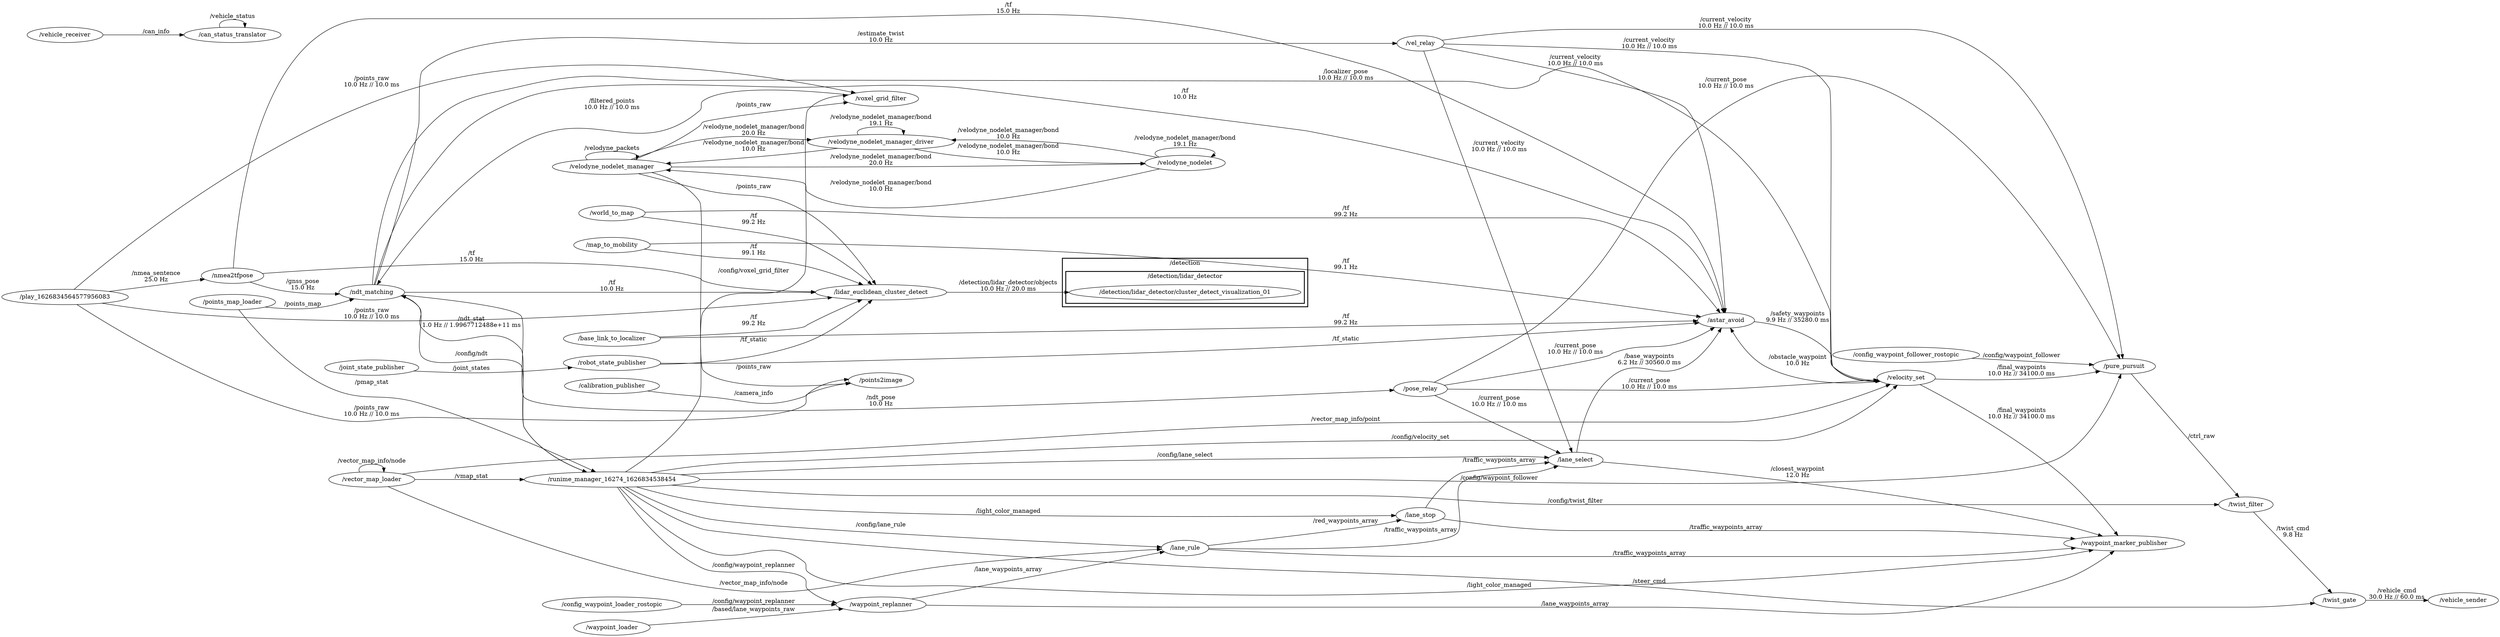 digraph graphname {
	graph [bb="0,0,4735.9,1396",
		compound=True,
		rank=same,
		rankdir=LR,
		ranksep=0.2
	];
	node [label="\N"];
	subgraph cluster___detection {
		graph [bb="1799.6,1076,2251.5,1190",
			compound=True,
			label="/detection",
			lheight=0.21,
			lp="2025.5,1178.5",
			lwidth=0.75,
			rank=same,
			rankdir=LR,
			ranksep=0.2,
			style=bold
		];
		subgraph cluster___detection__lidar_detector {
			graph [bb="1807.6,1084,2243.5,1159",
				compound=True,
				label="/detection/lidar_detector",
				lheight=0.21,
				lp="2025.5,1147.5",
				lwidth=1.85,
				rank=same,
				rankdir=LR,
				ranksep=0.2,
				style=bold
			];
			n___detection__lidar_detector__cluster_detect_visualization_01			 [URL=__detection__lidar_detector__cluster_detect_visualization_01,
				height=0.5,
				label="/detection/lidar_detector/cluster_detect_visualization_01",
				pos="2025.5,1110",
				shape=ellipse,
				tooltip="/detection/lidar_detector/cluster_detect_visualization_01",
				width=5.8314];
		}
	}
	n___twist_filter	 [URL=__twist_filter,
		height=0.5,
		label="/twist_filter",
		pos="4257.8,365",
		shape=ellipse,
		tooltip="/twist_filter",
		width=1.4443];
	n___twist_gate	 [URL=__twist_gate,
		height=0.5,
		label="/twist_gate",
		pos="4436.2,278",
		shape=ellipse,
		tooltip="/twist_gate",
		width=1.3721];
	n___twist_filter -> n___twist_gate	 [URL=topic_3A__twist_cmd,
		colorB=0,
		colorG=0,
		colorR=0,
		label="/twist_cmd\n9.8 Hz",
		lp="4348.3,350",
		penwidth=1,
		pos="e,4406.4,292.54 4288.1,350.24 4318.1,335.59 4364.3,313.07 4397.1,297.07"];
	n___waypoint_marker_publisher	 [URL=__waypoint_marker_publisher,
		height=0.5,
		label="/waypoint_marker_publisher",
		pos="4028.4,189",
		shape=ellipse,
		tooltip="/waypoint_marker_publisher",
		width=3.1233];
	n___points2image	 [URL=__points2image,
		height=0.5,
		label="/points2image",
		pos="569.52,1251",
		shape=ellipse,
		tooltip="/points2image",
		width=1.6971];
	n___voxel_grid_filter	 [URL=__voxel_grid_filter,
		height=0.5,
		label="/voxel_grid_filter",
		pos="569.52,470",
		shape=ellipse,
		tooltip="/voxel_grid_filter",
		width=2.022];
	n___ndt_matching	 [URL=__ndt_matching,
		height=0.5,
		label="/ndt_matching",
		pos="999.3,657",
		shape=ellipse,
		tooltip="/ndt_matching",
		width=1.7151];
	n___voxel_grid_filter -> n___ndt_matching	 [URL=topic_3A__filtered_points,
		colorB=0,
		colorG=255,
		colorR=0,
		label="/filtered_points\n10.0 Hz // 10.0 ms",
		lp="805.86,576",
		penwidth=1,
		pos="e,985.52,639.39 634.28,478.37 703.32,489.4 814.07,513.29 898.36,561 930.45,579.17 960.13,609.77 978.88,631.53"];
	n___lane_rule	 [URL=__lane_rule,
		height=0.5,
		label="/lane_rule",
		pos="2443,194",
		shape=ellipse,
		tooltip="/lane_rule",
		width=1.2818];
	n___lane_rule -> n___waypoint_marker_publisher	 [URL=topic_3A__traffic_waypoints_array,
		label="/traffic_waypoints_array",
		lp="3133.5,173.5",
		penwidth=1,
		pos="e,3929.5,180.4 2485.3,186.72 2537.2,178.42 2628,166 2706.5,166 2706.5,166 2706.5,166 3615.2,166 3718.6,166 3836.3,173.27 3919.6,179.63"];
	n___lane_select	 [URL=__lane_select,
		height=0.5,
		label="/lane_select",
		pos="2996.5,436",
		shape=ellipse,
		tooltip="/lane_select",
		width=1.4443];
	n___lane_rule -> n___lane_select	 [URL=topic_3A__traffic_waypoints_array,
		label="/traffic_waypoints_array",
		lp="2706.5,222.5",
		penwidth=1,
		pos="e,2975.9,419.32 2489.3,194.01 2599.7,195.16 2873.2,204.95 2926.5,273 2939.3,289.33 2926.3,346.94 2934.5,366 2942.1,383.71 2956,400.05 2968.7,412.47"];
	n___lane_stop	 [URL=__lane_stop,
		height=0.5,
		label="/lane_stop",
		pos="2706.5,263",
		shape=ellipse,
		tooltip="/lane_stop",
		width=1.2999];
	n___lane_rule -> n___lane_stop	 [URL=topic_3A__red_waypoints_array,
		label="/red_waypoints_array",
		lp="2567,249.5",
		penwidth=1,
		pos="e,2669.3,251.82 2472.5,207.91 2481.9,211.94 2492.5,216.05 2502.5,219 2558.3,235.49 2574.7,229.02 2631.5,242 2640.6,244.08 2650.2,246.57 2659.5,249.09"];
	n___pure_pursuit	 [URL=__pure_pursuit,
		height=0.5,
		label="/pure_pursuit",
		pos="4028.4,603",
		shape=ellipse,
		tooltip="/pure_pursuit",
		width=1.6068];
	n___pure_pursuit -> n___twist_filter	 [URL=topic_3A__ctrl_raw,
		label="/ctrl_raw",
		lp="4173.3,484.5",
		penwidth=1,
		pos="e,4241.2,382.21 4045.3,585.5 4085.6,543.62 4187.9,437.54 4234.3,389.41"];
	n___play_1626834564577956083	 [URL=__play_1626834564577956083,
		height=0.5,
		label="/play_1626834564577956083",
		pos="116.34,1164",
		shape=ellipse,
		tooltip="/play_1626834564577956083",
		width=3.2317];
	n___play_1626834564577956083 -> n___points2image	 [URL=topic_3A__points_raw,
		colorB=0,
		colorG=255,
		colorR=0,
		label="/points_raw\n10.0 Hz // 10.0 ms",
		lp="333.18,1250",
		penwidth=1,
		pos="e,512.48,1244.5 149.98,1181.3 174.48,1193 208.82,1207.9 240.68,1216 320.78,1236.4 343.49,1226.2 425.68,1235 450.71,1237.7 478.18,1240.7 502.34,1243.4"];
	n___play_1626834564577956083 -> n___voxel_grid_filter	 [URL=topic_3A__points_raw,
		colorB=0,
		colorG=255,
		colorR=0,
		label="/points_raw\n10.0 Hz // 10.0 ms",
		lp="333.18,833",
		penwidth=1,
		pos="e,522.46,483.86 120.8,1146 141.78,1064.5 237.93,726.69 433.68,535 455.72,513.41 486.31,497.92 512.88,487.48"];
	n___lidar_euclidean_cluster_detect	 [URL=__lidar_euclidean_cluster_detect,
		height=0.5,
		label="/lidar_euclidean_cluster_detect",
		pos="1447.4,1110",
		shape=ellipse,
		tooltip="/lidar_euclidean_cluster_detect",
		width=3.34];
	n___play_1626834564577956083 -> n___lidar_euclidean_cluster_detect	 [URL=topic_3A__points_raw,
		colorB=0,
		colorG=255,
		colorR=0,
		label="/points_raw\n10.0 Hz // 10.0 ms",
		lp="805.86,1212",
		penwidth=1,
		pos="e,1389.8,1125.8 175.37,1179.5 195.89,1184.2 219.15,1188.7 240.68,1191 322.43,1199.8 343.46,1191.7 425.68,1191 804.98,1187.6 906.02,1225 1278.2,1152 1312,1145.4 1349.1,1136.4 1380,1128.4"];
	n___nmea2tfpose	 [URL=__nmea2tfpose,
		height=0.5,
		label="/nmea2tfpose",
		pos="569.52,1138",
		shape=ellipse,
		tooltip="/nmea2tfpose",
		width=1.6249];
	n___play_1626834564577956083 -> n___nmea2tfpose	 [URL=topic_3A__nmea_sentence,
		colorB=0,
		colorG=255,
		colorR=0,
		label="/nmea_sentence\n25.0 Hz",
		lp="333.18,1138",
		penwidth=1,
		pos="e,518.17,1129.2 156.69,1147.1 180.63,1137.9 211.84,1127.6 240.68,1123 332.94,1108.2 441.49,1118.4 507.88,1127.7"];
	n___waypoint_replanner	 [URL=__waypoint_replanner,
		height=0.5,
		label="/waypoint_replanner",
		pos="2025.5,77",
		shape=ellipse,
		tooltip="/waypoint_replanner",
		width=2.3109];
	n___waypoint_replanner -> n___waypoint_marker_publisher	 [URL=topic_3A__lane_waypoints_array,
		label="/lane_waypoints_array",
		lp="2996.5,84.5",
		penwidth=1,
		pos="e,4006.4,171.17 2109.1,77 2193.4,77 2327.2,77 2443,77 2443,77 2443,77 3615.2,77 3746.4,77 3784.4,70.101 3907.9,114 3941.2,125.82 3975,147.93 3998.3,165.09"];
	n___waypoint_replanner -> n___lane_rule	 [URL=topic_3A__lane_waypoints_array,
		label="/lane_waypoints_array",
		lp="2321.5,160.5",
		penwidth=1,
		pos="e,2423.5,177.65 2101.5,84.359 2175.8,93.556 2291,113.21 2383.5,153 2394.5,157.74 2405.6,164.67 2415.2,171.49"];
	n___calibration_publisher	 [URL=__calibration_publisher,
		height=0.5,
		label="/calibration_publisher",
		pos="116.34,1291",
		shape=ellipse,
		tooltip="/calibration_publisher",
		width=2.4373];
	n___calibration_publisher -> n___points2image	 [URL=topic_3A__camera_info,
		label="/camera_info",
		lp="333.18,1290.5",
		penwidth=1,
		pos="e,513.93,1258.7 201.13,1286.2 263.35,1282.4 349.86,1276.4 425.68,1269 451.33,1266.5 479.47,1263.1 504,1259.9"];
	n___vehicle_sender	 [URL=__vehicle_sender,
		height=0.5,
		label="/vehicle_sender",
		pos="4670.3,278",
		shape=ellipse,
		tooltip="/vehicle_sender",
		width=1.8234];
	n___twist_gate -> n___vehicle_sender	 [URL=topic_3A__vehicle_cmd,
		colorB=0,
		colorG=255,
		colorR=0,
		label="/vehicle_cmd\n30.0 Hz // 60.0 ms",
		lp="4545.1,293",
		penwidth=1,
		pos="e,4604.3,278 4485.8,278 4517.2,278 4558.4,278 4593.9,278"];
	n___velodyne_nodelet_manager_driver	 [URL=__velodyne_nodelet_manager_driver,
		height=0.5,
		label="/velodyne_nodelet_manager_driver",
		pos="569.52,283",
		shape=ellipse,
		tooltip="/velodyne_nodelet_manager_driver",
		width=3.7733];
	n___velodyne_nodelet_manager_driver -> n___velodyne_nodelet_manager_driver	 [URL=topic_3A__velodyne_nodelet_manager__bond,
		colorB=0,
		colorG=0,
		colorR=0,
		label="/velodyne_nodelet_manager/bond\n19.1 Hz",
		lp="569.52,334",
		penwidth=1,
		pos="e,611.65,300.41 527.38,300.41 519.52,310.09 533.56,319 569.52,319 591.99,319 605.9,315.52 611.25,310.54"];
	n___velodyne_nodelet	 [URL=__velodyne_nodelet,
		height=0.5,
		label="/velodyne_nodelet",
		pos="999.3,274",
		shape=ellipse,
		tooltip="/velodyne_nodelet",
		width=2.0943];
	n___velodyne_nodelet_manager_driver -> n___velodyne_nodelet	 [URL=topic_3A__velodyne_nodelet_manager__bond,
		colorB=0,
		colorG=0,
		colorR=0,
		label="/velodyne_nodelet_manager/bond\n10.0 Hz",
		lp="805.86,308",
		penwidth=1,
		pos="e,938.07,284.58 693.03,290.62 754.77,293.06 830.59,294.01 898.36,289 907.93,288.29 917.97,287.21 927.85,285.95"];
	n___velodyne_nodelet_manager	 [URL=__velodyne_nodelet_manager,
		height=0.5,
		label="/velodyne_nodelet_manager",
		pos="116.34,385",
		shape=ellipse,
		tooltip="/velodyne_nodelet_manager",
		width=3.0692];
	n___velodyne_nodelet_manager_driver -> n___velodyne_nodelet_manager	 [URL=topic_3A__velodyne_nodelet_manager__bond,
		colorB=0,
		colorG=0,
		colorR=0,
		label="/velodyne_nodelet_manager/bond\n10.0 Hz",
		lp="333.18,302",
		penwidth=1,
		pos="e,131.82,366.99 482.38,269.12 414.52,261.8 319,259.31 240.68,287 199.52,301.55 161.58,335.76 138.7,359.64"];
	n___astar_avoid	 [URL=__astar_avoid,
		height=0.5,
		label="/astar_avoid",
		pos="3275.5,894",
		shape=ellipse,
		tooltip="/astar_avoid",
		width=1.4985];
	n___ndt_matching -> n___astar_avoid	 [URL=topic_3A__tf,
		colorB=0,
		colorG=0,
		colorR=0,
		label="/tf\n10.0 Hz",
		lp="2443,869",
		penwidth=1,
		pos="e,3221.7,892.44 1019.5,674.13 1038.8,689.59 1069.6,711.61 1100.2,723 1178.4,752.1 1203.3,739.11 1286.2,748 2016.9,826.31 2200.9,835.59 2934.5,880 3031,885.84 3142.9,889.92 3211.5,892.12"];
	n___runime_manager_16274_1626834538454	 [URL=__runime_manager_16274_1626834538454,
		height=0.5,
		label="/runime_manager_16274_1626834538454",
		pos="1447.4,385",
		shape=ellipse,
		tooltip="/runime_manager_16274_1626834538454",
		width=4.4774];
	n___ndt_matching -> n___runime_manager_16274_1626834538454	 [URL=topic_3A__ndt_stat,
		colorB=0,
		colorG=0,
		colorR=255,
		label="/ndt_stat\n1.0 Hz // 1.9967712488e+11 ms",
		lp="1189.2,597",
		penwidth=1,
		pos="e,1436.1,403.1 1016.9,639.45 1035.7,621.76 1067.4,595.24 1100.2,582 1174.2,552.13 1206.9,594.7 1278.2,559 1346.9,524.64 1403.5,451.04 1430.5,411.47"];
	n___ndt_matching -> n___lidar_euclidean_cluster_detect	 [URL=topic_3A__tf,
		colorB=0,
		colorG=0,
		colorR=0,
		label="/tf\n10.0 Hz",
		lp="1189.2,901",
		penwidth=1,
		pos="e,1439,1092 1004.3,675.17 1015.3,711.62 1045.1,793.82 1100.2,837 1164.9,887.58 1210.3,839.92 1278.2,886 1354.6,937.85 1410.6,1035.6 1434.6,1083"];
	n___velocity_set	 [URL=__velocity_set,
		height=0.5,
		label="/velocity_set",
		pos="3615.2,576",
		shape=ellipse,
		tooltip="/velocity_set",
		width=1.5526];
	n___ndt_matching -> n___velocity_set	 [URL=topic_3A__localizer_pose,
		colorB=0,
		colorG=255,
		colorR=0,
		label="/localizer_pose\n10.0 Hz // 10.0 ms",
		lp="2567,691",
		penwidth=1,
		pos="e,3566.1,584.87 1059.4,661.17 1145.4,666.76 1308.4,676 1447.4,676 1447.4,676 1447.4,676 2996.5,676 3052,676 3412.3,612.44 3556.1,586.66"];
	n___pose_relay	 [URL=__pose_relay,
		height=0.5,
		label="/pose_relay",
		pos="2706.5,618",
		shape=ellipse,
		tooltip="/pose_relay",
		width=1.4263];
	n___ndt_matching -> n___pose_relay	 [URL=topic_3A__ndt_pose,
		colorB=0,
		colorG=0,
		colorR=0,
		label="/ndt_pose\n10.0 Hz",
		lp="2025.5,647",
		penwidth=1,
		pos="e,2655.1,618.51 1060.8,654.75 1194.9,649.91 1523.9,638.43 1799.6,632 2117.6,624.58 2498.5,620.15 2644.9,618.61"];
	n___vel_relay	 [URL=__vel_relay,
		height=0.5,
		label="/vel_relay",
		pos="2706.5,752",
		shape=ellipse,
		tooltip="/vel_relay",
		width=1.2818];
	n___ndt_matching -> n___vel_relay	 [URL=topic_3A__estimate_twist,
		colorB=0,
		colorG=0,
		colorR=0,
		label="/estimate_twist\n10.0 Hz",
		lp="2025.5,752",
		penwidth=1,
		pos="e,2661.3,747.86 1037.7,671.36 1056.3,677.87 1079.2,685.18 1100.2,690 1252,724.78 1291.7,737 1447.4,737 1447.4,737 1447.4,737 2443,737 2514.9,737 2597.8,742.64 2651,747.01"];
	n___velodyne_nodelet -> n___velodyne_nodelet_manager_driver	 [URL=topic_3A__velodyne_nodelet_manager__bond,
		colorB=0,
		colorG=0,
		colorR=0,
		label="/velodyne_nodelet_manager/bond\n10.0 Hz",
		lp="805.86,270",
		penwidth=1,
		pos="e,636.09,267.27 944.02,261.68 929.26,258.92 913.27,256.39 898.36,255 816.49,247.36 795.2,247.11 713.36,255 691.29,257.13 667.57,261.05 645.89,265.3"];
	n___velodyne_nodelet -> n___velodyne_nodelet	 [URL=topic_3A__velodyne_nodelet_manager__bond,
		colorB=0,
		colorG=0,
		colorR=0,
		label="/velodyne_nodelet_manager/bond\n19.1 Hz",
		lp="999.3,325",
		penwidth=1,
		pos="e,1032.1,290.29 966.53,290.29 958.63,300.39 969.55,310 999.3,310 1018.4,310 1029.7,306.06 1033.3,300.57"];
	n___velodyne_nodelet -> n___velodyne_nodelet_manager	 [URL=topic_3A__velodyne_nodelet_manager__bond,
		colorB=0,
		colorG=0,
		colorR=0,
		label="/velodyne_nodelet_manager/bond\n10.0 Hz",
		lp="569.52,412",
		penwidth=1,
		pos="e,215.97,392.9 972.94,290.89 953.16,302.79 925.02,318.12 898.36,327 668.71,403.45 380.85,401.69 226.41,393.48"];
	n___base_link_to_localizer	 [URL=__base_link_to_localizer,
		height=0.5,
		label="/base_link_to_localizer",
		pos="999.3,1048",
		shape=ellipse,
		tooltip="/base_link_to_localizer",
		width=2.5817];
	n___base_link_to_localizer -> n___astar_avoid	 [URL=topic_3A__tf,
		colorB=0,
		colorG=0,
		colorR=0,
		label="/tf\n99.2 Hz",
		lp="2443,1060",
		penwidth=1,
		pos="e,3258.3,911.32 1092.4,1047 1183.1,1046.1 1324.7,1045 1447.4,1045 1447.4,1045 1447.4,1045 2996.5,1045 3101.6,1045 3205.1,960.99 3251,918.29"];
	n___base_link_to_localizer -> n___lidar_euclidean_cluster_detect	 [URL=topic_3A__tf,
		colorB=0,
		colorG=0,
		colorR=0,
		label="/tf\n99.2 Hz",
		lp="1189.2,1094",
		penwidth=1,
		pos="e,1375.2,1095.6 1083.4,1055.8 1138.9,1061.3 1213,1069.4 1278.2,1079 1306.7,1083.2 1337.6,1088.6 1365.2,1093.7"];
	n___astar_avoid -> n___velocity_set	 [URL=topic_3A__safety_waypoints,
		colorB=0,
		colorG=255,
		colorR=0,
		label="/safety_waypoints\n9.9 Hz // 35280.0 ms",
		lp="3409,764",
		penwidth=1,
		pos="e,3560.7,571.7 3302.9,878.44 3317.2,868.75 3333.6,854.92 3342.5,838 3351.7,820.41 3336.9,763.53 3350.5,749 3386.4,710.44 3432.1,769.03 3467.5,730 3486.5,709.05 3456.8,624.23 3475.5,603 3493.9,582.02 3523.3,574.31 3550.4,572.23"];
	n___map_to_mobility	 [URL=__map_to_mobility,
		height=0.5,
		label="/map_to_mobility",
		pos="999.3,906",
		shape=ellipse,
		tooltip="/map_to_mobility",
		width=2.0762];
	n___map_to_mobility -> n___astar_avoid	 [URL=topic_3A__tf,
		colorB=0,
		colorG=0,
		colorR=0,
		label="/tf\n99.1 Hz",
		lp="2443,920",
		penwidth=1,
		pos="e,3230.1,903.87 1074.2,905.46 1163.2,904.87 1316.1,904 1447.4,904 1447.4,904 1447.4,904 2321.5,904 2593.9,904 2662,907.11 2934.5,908 3052.7,908.39 3082.8,918.89 3200.5,908 3206.8,907.42 3213.4,906.56 3219.9,905.55"];
	n___map_to_mobility -> n___lidar_euclidean_cluster_detect	 [URL=topic_3A__tf,
		colorB=0,
		colorG=0,
		colorR=0,
		label="/tf\n99.1 Hz",
		lp="1189.2,974",
		penwidth=1,
		pos="e,1433.1,1091.9 1065.5,914.42 1135.8,924.09 1241.7,940.96 1278.2,959 1340.5,989.71 1397.3,1049.8 1426.6,1084.2"];
	n___waypoint_loader	 [URL=__waypoint_loader,
		height=0.5,
		label="/waypoint_loader",
		pos="1447.4,18",
		shape=ellipse,
		tooltip="/waypoint_loader",
		width=2.004];
	n___waypoint_loader -> n___waypoint_replanner	 [URL=topic_3A__based__lane_waypoints_raw,
		label="/based/lane_waypoints_raw",
		lp="1704.1,60.5",
		penwidth=1,
		pos="e,1950.1,69.305 1514.3,24.826 1619.6,35.573 1824,56.431 1939.9,68.259"];
	n___vector_map_loader	 [URL=__vector_map_loader,
		height=0.5,
		label="/vector_map_loader",
		pos="999.3,487",
		shape=ellipse,
		tooltip="/vector_map_loader",
		width=2.2567];
	n___vector_map_loader -> n___lane_rule	 [URL=topic_3A__vector_map_info__node,
		label="/vector_map_info/node",
		lp="1704.1,222.5",
		penwidth=1,
		pos="e,2398.6,188.45 1064.6,476.05 1074.5,472.39 1084.1,467.51 1092.2,461 1098.1,456.27 1094.8,451.21 1100.2,446 1166.4,382.91 1202.9,395.72 1286.2,358 1432,292 1461.4,253.83 1616.6,215 1899.9,144.14 2254.8,172.65 2388.6,187.33"];
	n___vector_map_loader -> n___vector_map_loader	 [URL=topic_3A__vector_map_info__node,
		label="/vector_map_info/node",
		lp="999.3,530.5",
		penwidth=1,
		pos="e,1032.3,503.66 966.25,503.66 958.91,513.62 969.92,523 999.3,523 1018.1,523 1029.4,519.15 1033.1,513.77"];
	n___vector_map_loader -> n___runime_manager_16274_1626834538454	 [URL=topic_3A__vmap_stat,
		label="/vmap_stat",
		lp="1189.2,486.5",
		penwidth=1,
		pos="e,1409.3,402.62 1076.9,481.63 1133.4,476.53 1211.4,467.03 1278.2,450 1320.4,439.26 1366.4,421.14 1399.8,406.76"];
	n___vector_map_loader -> n___velocity_set	 [URL=topic_3A__vector_map_info__point,
		label="/vector_map_info/point",
		lp="2567,536.5",
		penwidth=1,
		pos="e,3572.6,564.25 1073.9,494.24 1082.8,494.93 1091.7,495.54 1100.2,496 2095.5,549.85 2346.1,513.5 3342.5,539 3398,540.42 3412.3,536.02 3467.5,543 3499.4,547.04 3534.6,554.77 3562.6,561.73"];
	n___runime_manager_16274_1626834538454 -> n___twist_filter	 [URL=topic_3A__config__twist_filter,
		label="/config/twist_filter",
		lp="2996.5,354.5",
		penwidth=1,
		pos="e,4205.9,363.73 1565.5,372.69 1682.2,361.59 1866,347 2025.5,347 2025.5,347 2025.5,347 2996.5,347 3457,347 4012.1,359.15 4195.6,363.48"];
	n___runime_manager_16274_1626834538454 -> n___waypoint_marker_publisher	 [URL=topic_3A__light_color_managed,
		label="/light_color_managed",
		lp="2854,135.5",
		penwidth=1,
		pos="e,3966.2,174 1455.9,366.8 1476.4,324.93 1533.6,222.21 1616.6,181 1739.9,119.83 2716.4,128 2854,128 2854,128 2854,128 3615.2,128 3735.8,128 3874.1,153.75 3956.2,171.79"];
	n___runime_manager_16274_1626834538454 -> n___voxel_grid_filter	 [URL=topic_3A__config__voxel_grid_filter,
		label="/config/voxel_grid_filter",
		lp="999.3,398.5",
		penwidth=1,
		pos="e,608.29,454.67 1299.2,377.88 1149.5,374.08 912.59,377.37 713.36,422 680.84,429.28 645.31,441.1 617.7,451.18"];
	n___runime_manager_16274_1626834538454 -> n___lane_rule	 [URL=topic_3A__config__lane_rule,
		label="/config/lane_rule",
		lp="2025.5,240.5",
		penwidth=1,
		pos="e,2397,196.2 1484.5,367.41 1520.3,348.78 1574.1,316.37 1608.6,275 1614.2,268.28 1609.5,262.07 1616.6,257 1648,234.69 2206.1,205.58 2386.9,196.69"];
	n___runime_manager_16274_1626834538454 -> n___pure_pursuit	 [URL=topic_3A__config__waypoint_follower,
		label="/config/waypoint_follower",
		lp="2854,395.5",
		penwidth=1,
		pos="e,4010.4,585.57 1608.8,385 1724.7,385 1884.8,385 2025.5,385 2025.5,385 2025.5,385 2706.5,385 2896.3,385 2943.7,390 3133.5,390 3133.5,390 3133.5,390 3615.2,390 3778.2,390 3941.1,522.53 4002.7,578.51"];
	n___runime_manager_16274_1626834538454 -> n___waypoint_replanner	 [URL=topic_3A__config__waypoint_replanner,
		label="/config/waypoint_replanner",
		lp="1704.1,118.5",
		penwidth=1,
		pos="e,1945.3,81.815 1452.4,366.86 1467.3,316.06 1517,172.1 1616.6,111 1630,102.8 1818.6,89.78 1935,82.462"];
	n___runime_manager_16274_1626834538454 -> n___twist_gate	 [URL=topic_3A__steer_cmd,
		label="/steer_cmd",
		lp="3133.5,289.5",
		penwidth=1,
		pos="e,4389.7,271.54 1521.4,368.98 1631,346.68 1843.1,309 2025.5,309 2025.5,309 2025.5,309 2567,309 2726.9,309 2766.8,300.74 2926.5,292 3141,280.26 3194.1,262 3409,262 3409,262 3409,262 4257.8,262 4298.7,262 4344.7,266.22 4379.7,270.33"];
	n___runime_manager_16274_1626834538454 -> n___ndt_matching	 [URL=topic_3A__config__ndt,
		label="/config/ndt",
		lp="1189.2,547.5",
		penwidth=1,
		pos="e,1013.8,639 1426.2,402.88 1395.5,427.84 1336.1,472.85 1278.2,498 1203.7,530.42 1169.7,497.84 1100.2,540 1090.2,546.09 1046.6,598.62 1020.1,631.19"];
	n___runime_manager_16274_1626834538454 -> n___velocity_set	 [URL=topic_3A__config__velocity_set,
		label="/config/velocity_set",
		lp="2706.5,487.5",
		penwidth=1,
		pos="e,3589.7,559.95 1511.5,401.61 1617.6,427.62 1836.9,475 2025.5,475 2025.5,475 2025.5,475 2567,475 2617,475 3418.8,494.18 3467.5,506 3508.5,515.98 3551.8,538.03 3580.8,554.73"];
	n___runime_manager_16274_1626834538454 -> n___lane_select	 [URL=topic_3A__config__lane_select,
		label="/config/lane_select",
		lp="2443,437.5",
		penwidth=1,
		pos="e,2944.4,435.65 1573.9,396.24 1588.3,397.29 1602.8,398.24 1616.6,399 2125,426.83 2739.9,433.95 2934.4,435.57"];
	n___runime_manager_16274_1626834538454 -> n___lane_stop	 [URL=topic_3A__light_color_managed,
		label="/light_color_managed",
		lp="2321.5,264.5",
		penwidth=1,
		pos="e,2659.8,261.56 1472.3,367.03 1503.9,345.25 1561.3,309.66 1616.6,295 1814.3,242.58 2455,255.87 2649.8,261.27"];
	n___config_waypoint_loader_rostopic	 [URL=__config_waypoint_loader_rostopic,
		height=0.5,
		label="/config_waypoint_loader_rostopic",
		pos="1447.4,72",
		shape=ellipse,
		tooltip="/config_waypoint_loader_rostopic",
		width=3.665];
	n___config_waypoint_loader_rostopic -> n___waypoint_replanner	 [URL=topic_3A__config__waypoint_replanner,
		label="/config/waypoint_replanner",
		lp="1704.1,80.5",
		penwidth=1,
		pos="e,1942.5,75.293 1579.4,71.945 1643.5,72.031 1721.6,72.299 1791.6,73 1838,73.464 1889.5,74.308 1932.3,75.103"];
	n___lidar_euclidean_cluster_detect -> n___detection__lidar_detector__cluster_detect_visualization_01	 [URL=topic_3A__detection__lidar_detector__objects,
		colorB=0,
		colorG=255,
		colorR=0,
		label="/detection/lidar_detector/objects\n10.0 Hz // 20.0 ms",
		lp="1704.1,1125",
		penwidth=1,
		pos="e,1815.5,1110 1567.9,1110 1636.5,1110 1724.6,1110 1805.2,1110"];
	n___world_to_map	 [URL=__world_to_map,
		height=0.5,
		label="/world_to_map",
		pos="999.3,1251",
		shape=ellipse,
		tooltip="/world_to_map",
		width=1.8054];
	n___world_to_map -> n___astar_avoid	 [URL=topic_3A__tf,
		colorB=0,
		colorG=0,
		colorR=0,
		label="/tf\n99.2 Hz",
		lp="2443,1266",
		penwidth=1,
		pos="e,3271,912.19 1064.6,1251 1151.9,1251 1311.3,1251 1447.4,1251 1447.4,1251 1447.4,1251 2996.5,1251 3163.2,1251 3245.1,1006.3 3268.3,922.09"];
	n___world_to_map -> n___lidar_euclidean_cluster_detect	 [URL=topic_3A__tf,
		colorB=0,
		colorG=0,
		colorR=0,
		label="/tf\n99.2 Hz",
		lp="1189.2,1222",
		penwidth=1,
		pos="e,1415.1,1127.5 1051,1239.8 1065.3,1235 1080.2,1228.3 1092.2,1219 1097.3,1215.1 1094.8,1210.4 1100.2,1207 1168,1164.9 1201.4,1205.3 1278.2,1184 1323.6,1171.4 1372.5,1149 1406,1132.1"];
	n___velocity_set -> n___waypoint_marker_publisher	 [URL=topic_3A__final_waypoints,
		colorB=0,
		colorG=255,
		colorR=0,
		label="/final_waypoints\n10.0 Hz // 34100.0 ms",
		lp="3835.4,450",
		penwidth=1,
		pos="e,4009.4,206.81 3633.5,558.87 3699.3,497.21 3924.4,286.38 4001.9,213.79"];
	n___velocity_set -> n___pure_pursuit	 [URL=topic_3A__final_waypoints,
		colorB=0,
		colorG=255,
		colorR=0,
		label="/final_waypoints\n10.0 Hz // 34100.0 ms",
		lp="3835.4,593",
		penwidth=1,
		pos="e,3983.5,591.49 3670.4,573.14 3729.4,570.84 3825.6,569.26 3907.9,578 3929.7,580.31 3953.3,584.76 3973.7,589.28"];
	n___velocity_set -> n___astar_avoid	 [URL=topic_3A__obstacle_waypoint,
		colorB=0,
		colorG=0,
		colorR=0,
		label="/obstacle_waypoint\n10.0 Hz",
		lp="3409,886",
		penwidth=1,
		pos="e,3317.7,882.75 3560.8,571.55 3531.1,572.31 3496.1,579.06 3475.5,603 3462.4,618.15 3477.9,765.89 3467.5,783 3436.6,833.9 3372.9,863.81 3327.4,879.52"];
	n___joint_state_publisher	 [URL=__joint_state_publisher,
		height=0.5,
		label="/joint_state_publisher",
		pos="569.52,965",
		shape=ellipse,
		tooltip="/joint_state_publisher",
		width=2.4192];
	n___robot_state_publisher	 [URL=__robot_state_publisher,
		height=0.5,
		label="/robot_state_publisher",
		pos="999.3,965",
		shape=ellipse,
		tooltip="/robot_state_publisher",
		width=2.4734];
	n___joint_state_publisher -> n___robot_state_publisher	 [URL=topic_3A__joint_states,
		label="/joint_states",
		lp="805.86,972.5",
		penwidth=1,
		pos="e,909.97,965 656.75,965 727.17,965 826.27,965 899.78,965"];
	n___vehicle_receiver	 [URL=__vehicle_receiver,
		height=0.5,
		label="/vehicle_receiver",
		pos="116.34,1345",
		shape=ellipse,
		tooltip="/vehicle_receiver",
		width=1.9859];
	n___can_status_translator	 [URL=__can_status_translator,
		height=0.5,
		label="/can_status_translator",
		pos="569.52,1345",
		shape=ellipse,
		tooltip="/can_status_translator",
		width=2.4192];
	n___vehicle_receiver -> n___can_status_translator	 [URL=topic_3A__can_info,
		label="/can_info",
		lp="333.18,1352.5",
		penwidth=1,
		pos="e,482.14,1345 188.15,1345 264.77,1345 386.63,1345 471.93,1345"];
	n___robot_state_publisher -> n___astar_avoid	 [URL=topic_3A__tf_static,
		label="/tf_static",
		lp="2443,977.5",
		penwidth=1,
		pos="e,3243.6,908.65 1054.2,950.79 1069.1,947.57 1085.2,944.62 1100.2,943 1178.9,934.53 1199.1,942.17 1278.2,943 1851.1,949 1994.1,970 2567,970 2567,970 2567,970 2996.5,970 3083.4,970 3180.4,935.2 3234.1,912.7"];
	n___robot_state_publisher -> n___lidar_euclidean_cluster_detect	 [URL=topic_3A__tf_static,
		label="/tf_static",
		lp="1189.2,1047.5",
		penwidth=1,
		pos="e,1410,1092.8 1051.7,979.66 1067.3,983.99 1084.4,988.72 1100.2,993 1179.2,1014.4 1200.7,1013.9 1278.2,1040 1320.3,1054.2 1366.9,1073.7 1400.5,1088.6"];
	n___velodyne_nodelet_manager -> n___points2image	 [URL=topic_3A__points_raw,
		label="/points_raw",
		lp="333.18,1204.5",
		penwidth=1,
		pos="e,534.18,1236.3 118.71,403.23 133.56,516.87 214.01,1124.3 240.68,1153 298.22,1214.9 344.85,1172.3 425.68,1197 459.34,1207.3 496.51,1221.3 524.63,1232.5"];
	n___velodyne_nodelet_manager -> n___voxel_grid_filter	 [URL=topic_3A__points_raw,
		label="/points_raw",
		lp="333.18,450.5",
		penwidth=1,
		pos="e,511.22,459.07 188.9,398.61 274.92,414.74 417.18,441.43 501.27,457.2"];
	n___velodyne_nodelet_manager -> n___velodyne_nodelet_manager_driver	 [URL=topic_3A__velodyne_nodelet_manager__bond,
		colorB=0,
		colorG=0,
		colorR=0,
		label="/velodyne_nodelet_manager/bond\n20.0 Hz",
		lp="333.18,356",
		penwidth=1,
		pos="e,507.86,299.05 156.85,368.22 180.84,358.9 212.06,347.84 240.68,341 321.32,321.73 344.12,331.89 425.68,317 449.32,312.68 474.91,306.98 497.86,301.47"];
	n___velodyne_nodelet_manager -> n___velodyne_nodelet	 [URL=topic_3A__velodyne_nodelet_manager__bond,
		colorB=0,
		colorG=0,
		colorR=0,
		label="/velodyne_nodelet_manager/bond\n20.0 Hz",
		lp="569.52,220",
		penwidth=1,
		pos="e,954.9,259.41 128.84,366.81 148.94,339.11 191.24,286.85 240.68,261 477.32,137.29 814.88,217.65 945.14,256.47"];
	n___velodyne_nodelet_manager -> n___lidar_euclidean_cluster_detect	 [URL=topic_3A__points_raw,
		label="/points_raw",
		lp="805.86,1104.5",
		penwidth=1,
		pos="e,1328.1,1112.3 120.31,403.18 139.17,485.11 227.48,823.37 433.68,992 550.1,1087.2 950.02,1101.8 1100.2,1109 1172.1,1112.4 1252.4,1112.9 1317.7,1112.4"];
	n___velodyne_nodelet_manager -> n___velodyne_nodelet_manager	 [URL=topic_3A__velodyne_packets,
		label="/velodyne_packets",
		lp="116.34,428.5",
		penwidth=1,
		pos="e,154.61,402.04 78.064,402.04 70.253,411.86 83.012,421 116.34,421 137.17,421 149.96,417.43 154.72,412.35"];
	n___config_waypoint_follower_rostopic	 [URL=__config_waypoint_follower_rostopic,
		height=0.5,
		label="/config_waypoint_follower_rostopic",
		pos="3615.2,630",
		shape=ellipse,
		tooltip="/config_waypoint_follower_rostopic",
		width=3.8816];
	n___config_waypoint_follower_rostopic -> n___pure_pursuit	 [URL=topic_3A__config__waypoint_follower,
		label="/config/waypoint_follower",
		lp="3835.4,628.5",
		penwidth=1,
		pos="e,3971.7,606.7 3740,621.84 3812.9,617.08 3902,611.26 3961.7,607.36"];
	n___lane_select -> n___waypoint_marker_publisher	 [URL=topic_3A__closest_waypoint,
		colorB=0,
		colorG=0,
		colorR=0,
		label="/closest_waypoint\n12.0 Hz",
		lp="3409,320",
		penwidth=1,
		pos="e,3981.1,205.42 3028.4,421.52 3089.6,394.41 3228.2,335.92 3350.5,305 3593.1,243.67 3663.7,280.47 3907.9,226 3929,221.32 3951.6,214.77 3971.5,208.48"];
	n___lane_select -> n___astar_avoid	 [URL=topic_3A__base_waypoints,
		colorB=0,
		colorG=255,
		colorR=0,
		label="/base_waypoints\n6.2 Hz // 30560.0 ms",
		lp="3133.5,622",
		penwidth=1,
		pos="e,3247.3,878.39 2999.5,454.18 3005.8,485.98 3023.6,551.42 3066.5,584 3114.6,620.54 3160.7,561.48 3200.5,607 3217.4,626.35 3197.2,814.93 3208.5,838 3215.2,851.83 3227.2,863.5 3239.1,872.55"];
	n___pose_relay -> n___pure_pursuit	 [URL=topic_3A__current_pose,
		colorB=0,
		colorG=255,
		colorR=0,
		label="/current_pose\n10.0 Hz // 10.0 ms",
		lp="3275.5,709",
		penwidth=1,
		pos="e,3990.4,616.69 2746.5,629.45 2812.5,647.54 2948.5,681.56 3066.5,690 3266.1,704.3 3617.4,668.72 3754.9,657 3823.1,651.19 3841,653.88 3907.9,640 3932.3,634.96 3958.7,627.1 3980.6,619.93"];
	n___pose_relay -> n___astar_avoid	 [URL=topic_3A__current_pose,
		colorB=0,
		colorG=255,
		colorR=0,
		label="/current_pose\n10.0 Hz // 10.0 ms",
		lp="2996.5,652",
		penwidth=1,
		pos="e,3247.9,878.49 2755.3,612 2856.4,602.64 3088.8,597.58 3200.5,730 3216,748.4 3197.5,816.59 3208.5,838 3215.6,851.81 3227.7,863.53 3239.7,872.62"];
	n___pose_relay -> n___velocity_set	 [URL=topic_3A__current_pose,
		colorB=0,
		colorG=255,
		colorR=0,
		label="/current_pose\n10.0 Hz // 10.0 ms",
		lp="3133.5,565",
		penwidth=1,
		pos="e,3564.7,568.25 2754.3,611.06 2798.9,604.37 2867.4,593.57 2926.5,582 2989.1,569.73 3003,557.16 3066.5,550 3243.1,530.07 3453.3,552.93 3554.7,566.85"];
	n___pose_relay -> n___lane_select	 [URL=topic_3A__current_pose,
		colorB=0,
		colorG=255,
		colorR=0,
		label="/current_pose\n10.0 Hz // 10.0 ms",
		lp="2854,514",
		penwidth=1,
		pos="e,2945.9,440.59 2713.1,599.77 2723.6,573.56 2746.4,525.49 2781.5,499 2826.5,465.01 2889.5,449.31 2935.7,442.09"];
	n___lane_stop -> n___waypoint_marker_publisher	 [URL=topic_3A__traffic_waypoints_array,
		label="/traffic_waypoints_array",
		lp="3275.5,219.5",
		penwidth=1,
		pos="e,3929.5,197.6 2744.1,252.06 2799.1,237.07 2904.7,212 2996.5,212 2996.5,212 2996.5,212 3615.2,212 3718.6,212 3836.3,204.73 3919.6,198.37"];
	n___lane_stop -> n___lane_select	 [URL=topic_3A__traffic_waypoints_array,
		label="/traffic_waypoints_array",
		lp="2854,355.5",
		penwidth=1,
		pos="e,2978.5,418.82 2750.2,269.67 2798.9,279.18 2877.1,301 2926.5,348 2932.8,354.04 2929.7,358.64 2934.5,366 2944.9,382.28 2959.1,398.58 2971.3,411.36"];
	n___nmea2tfpose -> n___ndt_matching	 [URL=topic_3A__gnss_pose,
		colorB=0,
		colorG=255,
		colorR=0,
		label="/gnss_pose\n15.0 Hz",
		lp="805.86,1058",
		penwidth=1,
		pos="e,989.38,675.03 590.82,1121.2 617.95,1100.5 666.92,1065.2 713.36,1043 791.21,1005.8 844.83,1051.7 898.36,984 912.87,965.64 900.88,901.75 906.36,879 924.06,805.48 963.18,724.95 984.59,684.07"];
	n___nmea2tfpose -> n___astar_avoid	 [URL=topic_3A__tf,
		colorB=0,
		colorG=0,
		colorR=0,
		label="/tf\n15.0 Hz",
		lp="2321.5,1324",
		penwidth=1,
		pos="e,3272.4,912.27 597.4,1153.9 625.46,1170.4 669.58,1197.3 705.36,1224 709.14,1226.8 709.19,1228.8 713.36,1231 829.42,1293.3 867.57,1309 999.3,1309 999.3,1309 999.3,1309 2996.5,1309 3104.7,1309 3137,1263.7 3200.5,1176 3230.2,1134.9 3259.4,985.32 3270.6,922.3"];
	n___nmea2tfpose -> n___lidar_euclidean_cluster_detect	 [URL=topic_3A__tf,
		colorB=0,
		colorG=0,
		colorR=0,
		label="/tf\n15.0 Hz",
		lp="999.3,1160",
		penwidth=1,
		pos="e,1367.6,1123.6 627.96,1140.3 749.32,1144.6 1037.4,1151.7 1278.2,1134 1304.1,1132.1 1332,1128.7 1357.6,1125"];
	n___can_status_translator -> n___can_status_translator	 [URL=topic_3A__vehicle_status,
		label="/vehicle_status",
		lp="569.52,1388.5",
		penwidth=1,
		pos="e,610.27,1360.9 528.77,1360.9 518.14,1371.2 531.72,1381 569.52,1381 594.32,1381 608.7,1376.8 612.65,1370.9"];
	n___points_map_loader	 [URL=__points_map_loader,
		height=0.5,
		label="/points_map_loader",
		pos="569.52,562",
		shape=ellipse,
		tooltip="/points_map_loader",
		width=2.2567];
	n___points_map_loader -> n___ndt_matching	 [URL=topic_3A__points_map,
		label="/points_map",
		lp="805.86,642.5",
		penwidth=1,
		pos="e,949.78,646.05 627.03,574.71 708.61,592.74 857.15,625.58 939.79,643.85"];
	n___points_map_loader -> n___runime_manager_16274_1626834538454	 [URL=topic_3A__pmap_stat,
		label="/pmap_stat",
		lp="999.3,449.5",
		penwidth=1,
		pos="e,1313,395 608.04,546 635.82,533.89 673.83,516.11 705.36,497 709.16,494.7 709.33,492.89 713.36,491 815.16,443.23 1119.7,411.3 1303,395.84"];
	n___vel_relay -> n___pure_pursuit	 [URL=topic_3A__current_velocity,
		colorB=0,
		colorG=255,
		colorR=0,
		label="/current_velocity\n10.0 Hz // 10.0 ms",
		lp="3275.5,851",
		penwidth=1,
		pos="e,4001.4,619.04 2746.4,761.23 2757.7,763.65 2770,766.1 2781.5,768 3032.7,809.72 3096.2,820.86 3350.5,836 3402.4,839.09 3416.4,845.67 3467.5,836 3677.2,796.3 3905.9,673.76 3992.5,624.16"];
	n___vel_relay -> n___astar_avoid	 [URL=topic_3A__current_velocity,
		colorB=0,
		colorG=255,
		colorR=0,
		label="/current_velocity\n10.0 Hz // 10.0 ms",
		lp="2996.5,865",
		penwidth=1,
		pos="e,3229.8,884.26 2725.1,768.47 2739.5,780.26 2760.5,795.48 2781.5,804 2897.1,850.92 2935.7,827.37 3058.5,850 3113.5,860.15 3176.2,872.99 3220,882.18"];
	n___vel_relay -> n___velocity_set	 [URL=topic_3A__current_velocity,
		colorB=0,
		colorG=255,
		colorR=0,
		label="/current_velocity\n10.0 Hz // 10.0 ms",
		lp="3133.5,767",
		penwidth=1,
		pos="e,3560.3,572.31 2753,752.91 2880.1,754.99 3231.3,757.77 3342.5,728 3403.2,711.74 3431.5,713.5 3467.5,662 3482.6,640.31 3457.3,622.23 3475.5,603 3494.4,582.94 3523.5,575.25 3550.2,572.95"];
	n___vel_relay -> n___lane_select	 [URL=topic_3A__current_velocity,
		colorB=0,
		colorG=255,
		colorR=0,
		label="/current_velocity\n10.0 Hz // 10.0 ms",
		lp="2854,696",
		penwidth=1,
		pos="e,2984.2,453.68 2724.4,735.4 2763,699.34 2856.1,610.53 2926.5,529 2945.2,507.24 2964.8,480.96 2978.4,461.89"];
}
